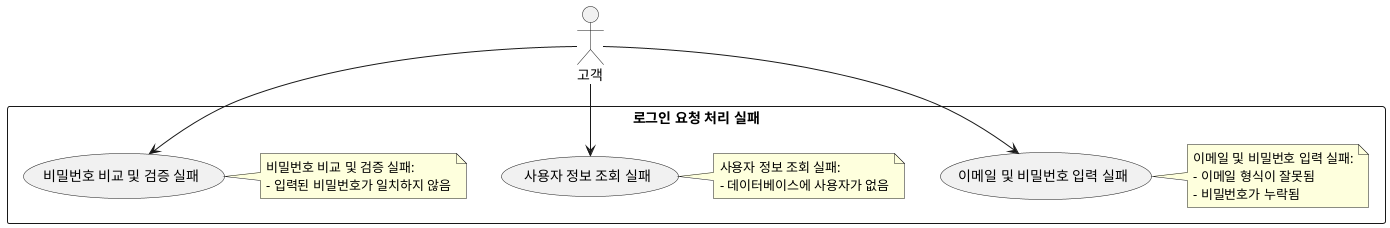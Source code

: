 @startuml
actor "고객" as Customer

rectangle "로그인 요청 처리 실패" {
  usecase "이메일 및 비밀번호 입력 실패" as UC1_1_failure
  note right
  이메일 및 비밀번호 입력 실패:
  - 이메일 형식이 잘못됨
  - 비밀번호가 누락됨
  end note

  usecase "사용자 정보 조회 실패" as UC1_2_failure
  note right
  사용자 정보 조회 실패:
  - 데이터베이스에 사용자가 없음
  end note

  usecase "비밀번호 비교 및 검증 실패" as UC1_3_failure
  note right
  비밀번호 비교 및 검증 실패:
  - 입력된 비밀번호가 일치하지 않음
  end note
}

Customer --> UC1_1_failure
Customer --> UC1_2_failure
Customer --> UC1_3_failure
@enduml
